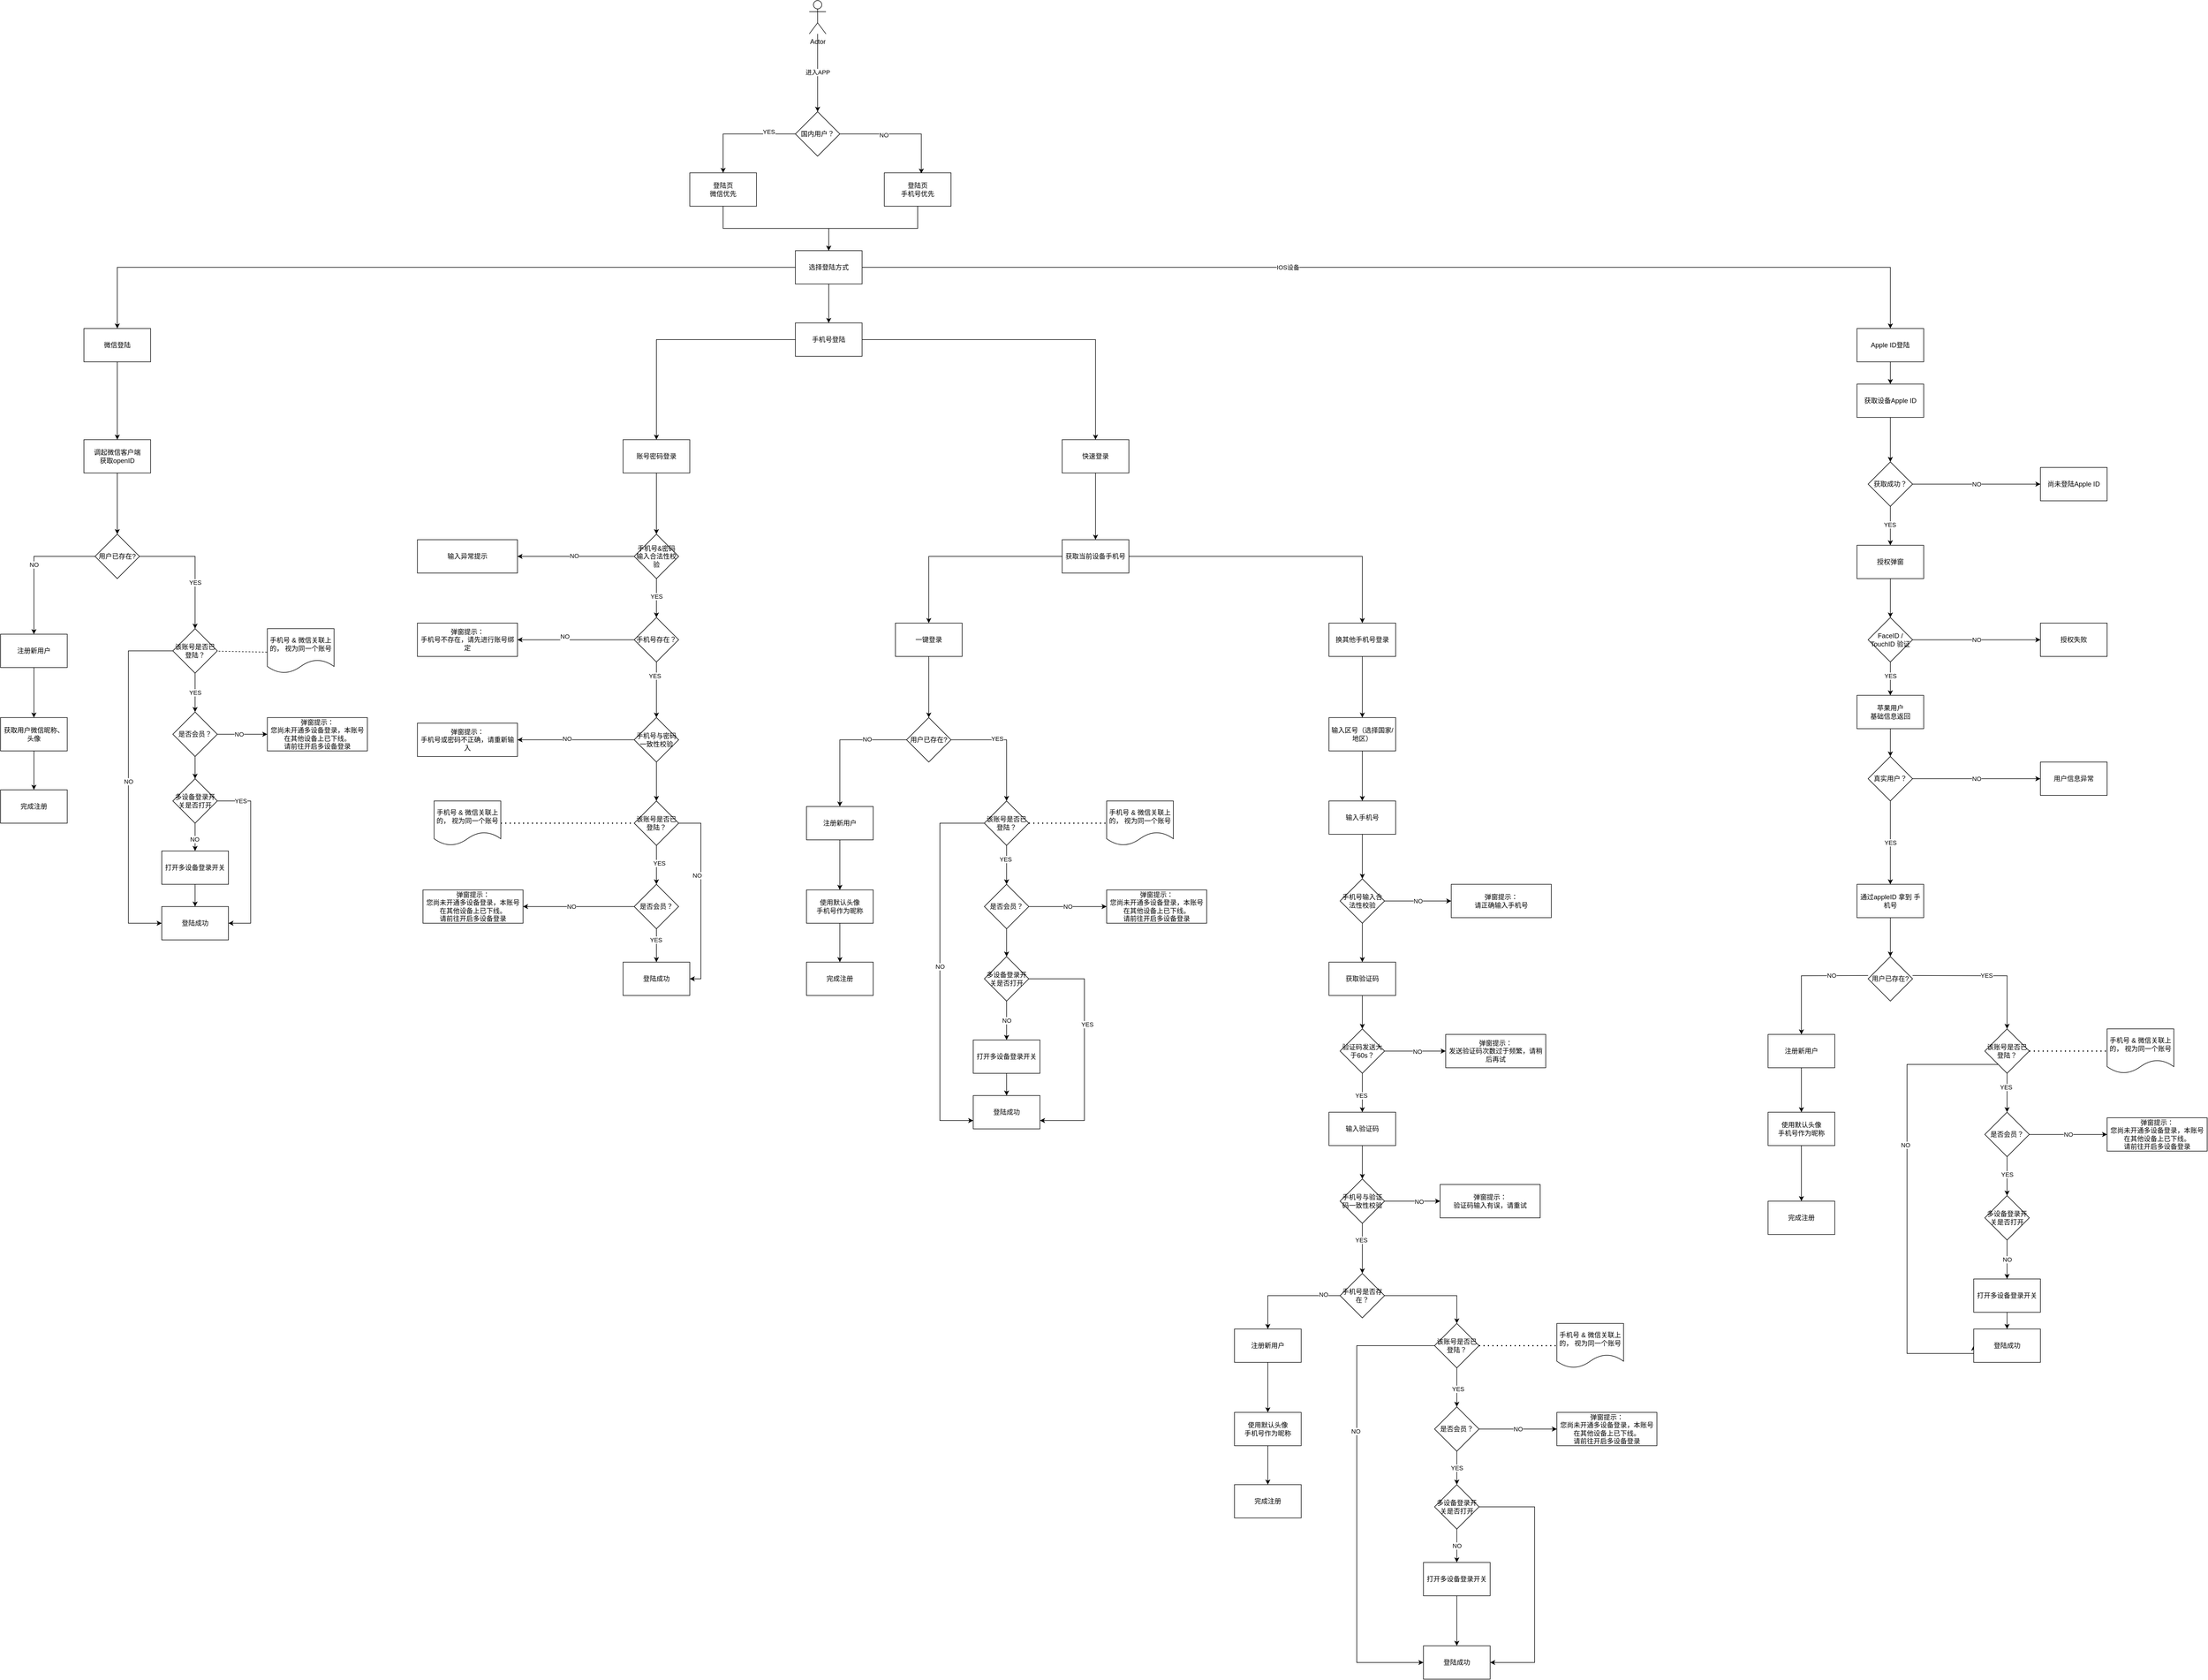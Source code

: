 <mxfile version="13.5.5" type="github" pages="2"><diagram name="Page-1" id="c7558073-3199-34d8-9f00-42111426c3f3"><mxGraphModel dx="7130" dy="4015" grid="1" gridSize="10" guides="1" tooltips="1" connect="1" arrows="1" fold="1" page="1" pageScale="1" pageWidth="1100" pageHeight="850" background="#ffffff" math="0" shadow="0"><root><mxCell id="0"/><mxCell id="1" parent="0"/><mxCell id="3zyTuwqTj3TUmkaY2351-100" value="" style="edgeStyle=orthogonalEdgeStyle;rounded=0;orthogonalLoop=1;jettySize=auto;html=1;entryX=0.5;entryY=0;entryDx=0;entryDy=0;" parent="1" source="3zyTuwqTj3TUmkaY2351-96" target="3zyTuwqTj3TUmkaY2351-99" edge="1"><mxGeometry relative="1" as="geometry"/></mxCell><mxCell id="3zyTuwqTj3TUmkaY2351-108" value="进入APP" style="edgeLabel;html=1;align=center;verticalAlign=middle;resizable=0;points=[];" parent="3zyTuwqTj3TUmkaY2351-100" vertex="1" connectable="0"><mxGeometry x="-0.015" relative="1" as="geometry"><mxPoint as="offset"/></mxGeometry></mxCell><mxCell id="3zyTuwqTj3TUmkaY2351-96" value="Actor" style="shape=umlActor;verticalLabelPosition=bottom;verticalAlign=top;html=1;outlineConnect=0;" parent="1" vertex="1"><mxGeometry x="1635" y="60" width="30" height="60" as="geometry"/></mxCell><mxCell id="3zyTuwqTj3TUmkaY2351-103" style="edgeStyle=orthogonalEdgeStyle;rounded=0;orthogonalLoop=1;jettySize=auto;html=1;entryX=0.5;entryY=0;entryDx=0;entryDy=0;" parent="1" source="3zyTuwqTj3TUmkaY2351-99" target="3zyTuwqTj3TUmkaY2351-101" edge="1"><mxGeometry relative="1" as="geometry"/></mxCell><mxCell id="3zyTuwqTj3TUmkaY2351-105" value="YES" style="edgeLabel;html=1;align=center;verticalAlign=middle;resizable=0;points=[];" parent="3zyTuwqTj3TUmkaY2351-103" vertex="1" connectable="0"><mxGeometry x="-0.516" y="-4" relative="1" as="geometry"><mxPoint as="offset"/></mxGeometry></mxCell><mxCell id="3zyTuwqTj3TUmkaY2351-104" style="edgeStyle=orthogonalEdgeStyle;rounded=0;orthogonalLoop=1;jettySize=auto;html=1;entryX=0.555;entryY=0.02;entryDx=0;entryDy=0;entryPerimeter=0;" parent="1" source="3zyTuwqTj3TUmkaY2351-99" target="3zyTuwqTj3TUmkaY2351-102" edge="1"><mxGeometry relative="1" as="geometry"/></mxCell><mxCell id="3zyTuwqTj3TUmkaY2351-106" value="NO" style="edgeLabel;html=1;align=center;verticalAlign=middle;resizable=0;points=[];" parent="3zyTuwqTj3TUmkaY2351-104" vertex="1" connectable="0"><mxGeometry x="-0.277" y="-2" relative="1" as="geometry"><mxPoint as="offset"/></mxGeometry></mxCell><mxCell id="3zyTuwqTj3TUmkaY2351-99" value="国内用户？" style="rhombus;whiteSpace=wrap;html=1;" parent="1" vertex="1"><mxGeometry x="1610" y="260" width="80" height="80" as="geometry"/></mxCell><mxCell id="aN-u_tglR7W9_Q1tRJdQ-63" style="edgeStyle=orthogonalEdgeStyle;rounded=0;orthogonalLoop=1;jettySize=auto;html=1;entryX=0.5;entryY=0;entryDx=0;entryDy=0;exitX=0.5;exitY=1;exitDx=0;exitDy=0;" edge="1" parent="1" source="3zyTuwqTj3TUmkaY2351-101" target="3zyTuwqTj3TUmkaY2351-109"><mxGeometry relative="1" as="geometry"/></mxCell><mxCell id="3zyTuwqTj3TUmkaY2351-101" value="登陆页&lt;br&gt;微信优先" style="rounded=0;whiteSpace=wrap;html=1;" parent="1" vertex="1"><mxGeometry x="1420" y="370" width="120" height="60" as="geometry"/></mxCell><mxCell id="aN-u_tglR7W9_Q1tRJdQ-64" style="edgeStyle=orthogonalEdgeStyle;rounded=0;orthogonalLoop=1;jettySize=auto;html=1;exitX=0.5;exitY=1;exitDx=0;exitDy=0;" edge="1" parent="1" source="3zyTuwqTj3TUmkaY2351-102" target="3zyTuwqTj3TUmkaY2351-109"><mxGeometry relative="1" as="geometry"/></mxCell><mxCell id="3zyTuwqTj3TUmkaY2351-102" value="登陆页&lt;br&gt;手机号优先" style="rounded=0;whiteSpace=wrap;html=1;" parent="1" vertex="1"><mxGeometry x="1770" y="370" width="120" height="60" as="geometry"/></mxCell><mxCell id="3zyTuwqTj3TUmkaY2351-114" style="edgeStyle=orthogonalEdgeStyle;rounded=0;orthogonalLoop=1;jettySize=auto;html=1;entryX=0.5;entryY=0;entryDx=0;entryDy=0;" parent="1" source="3zyTuwqTj3TUmkaY2351-109" target="3zyTuwqTj3TUmkaY2351-112" edge="1"><mxGeometry relative="1" as="geometry"/></mxCell><mxCell id="3zyTuwqTj3TUmkaY2351-115" style="edgeStyle=orthogonalEdgeStyle;rounded=0;orthogonalLoop=1;jettySize=auto;html=1;" parent="1" source="3zyTuwqTj3TUmkaY2351-109" target="3zyTuwqTj3TUmkaY2351-113" edge="1"><mxGeometry relative="1" as="geometry"/></mxCell><mxCell id="aN-u_tglR7W9_Q1tRJdQ-3" style="edgeStyle=orthogonalEdgeStyle;rounded=0;orthogonalLoop=1;jettySize=auto;html=1;entryX=0.5;entryY=0;entryDx=0;entryDy=0;" edge="1" parent="1" source="3zyTuwqTj3TUmkaY2351-109" target="aN-u_tglR7W9_Q1tRJdQ-1"><mxGeometry relative="1" as="geometry"/></mxCell><mxCell id="aN-u_tglR7W9_Q1tRJdQ-65" value="IOS设备" style="edgeLabel;html=1;align=center;verticalAlign=middle;resizable=0;points=[];" vertex="1" connectable="0" parent="aN-u_tglR7W9_Q1tRJdQ-3"><mxGeometry x="-0.219" relative="1" as="geometry"><mxPoint as="offset"/></mxGeometry></mxCell><mxCell id="3zyTuwqTj3TUmkaY2351-109" value="选择登陆方式" style="rounded=0;whiteSpace=wrap;html=1;" parent="1" vertex="1"><mxGeometry x="1610" y="510" width="120" height="60" as="geometry"/></mxCell><mxCell id="3zyTuwqTj3TUmkaY2351-124" style="edgeStyle=orthogonalEdgeStyle;rounded=0;orthogonalLoop=1;jettySize=auto;html=1;" parent="1" source="3zyTuwqTj3TUmkaY2351-112" target="3zyTuwqTj3TUmkaY2351-116" edge="1"><mxGeometry relative="1" as="geometry"/></mxCell><mxCell id="3zyTuwqTj3TUmkaY2351-112" value="微信登陆" style="rounded=0;whiteSpace=wrap;html=1;" parent="1" vertex="1"><mxGeometry x="330" y="650" width="120" height="60" as="geometry"/></mxCell><mxCell id="3zyTuwqTj3TUmkaY2351-152" style="edgeStyle=orthogonalEdgeStyle;rounded=0;orthogonalLoop=1;jettySize=auto;html=1;exitX=0;exitY=0.5;exitDx=0;exitDy=0;" parent="1" source="3zyTuwqTj3TUmkaY2351-113" target="3zyTuwqTj3TUmkaY2351-144" edge="1"><mxGeometry relative="1" as="geometry"/></mxCell><mxCell id="3zyTuwqTj3TUmkaY2351-153" style="edgeStyle=orthogonalEdgeStyle;rounded=0;orthogonalLoop=1;jettySize=auto;html=1;" parent="1" source="3zyTuwqTj3TUmkaY2351-113" target="3zyTuwqTj3TUmkaY2351-145" edge="1"><mxGeometry relative="1" as="geometry"/></mxCell><mxCell id="3zyTuwqTj3TUmkaY2351-113" value="手机号登陆" style="rounded=0;whiteSpace=wrap;html=1;" parent="1" vertex="1"><mxGeometry x="1610" y="640" width="120" height="60" as="geometry"/></mxCell><mxCell id="3zyTuwqTj3TUmkaY2351-125" style="edgeStyle=orthogonalEdgeStyle;rounded=0;orthogonalLoop=1;jettySize=auto;html=1;entryX=0.5;entryY=0;entryDx=0;entryDy=0;" parent="1" source="3zyTuwqTj3TUmkaY2351-116" target="3zyTuwqTj3TUmkaY2351-117" edge="1"><mxGeometry relative="1" as="geometry"/></mxCell><mxCell id="3zyTuwqTj3TUmkaY2351-116" value="调起微信客户端&lt;br&gt;获取openID" style="rounded=0;whiteSpace=wrap;html=1;" parent="1" vertex="1"><mxGeometry x="330" y="850" width="120" height="60" as="geometry"/></mxCell><mxCell id="3zyTuwqTj3TUmkaY2351-126" value="NO" style="edgeStyle=orthogonalEdgeStyle;rounded=0;orthogonalLoop=1;jettySize=auto;html=1;entryX=0.5;entryY=0;entryDx=0;entryDy=0;" parent="1" source="3zyTuwqTj3TUmkaY2351-117" target="3zyTuwqTj3TUmkaY2351-118" edge="1"><mxGeometry relative="1" as="geometry"/></mxCell><mxCell id="3zyTuwqTj3TUmkaY2351-127" style="edgeStyle=orthogonalEdgeStyle;rounded=0;orthogonalLoop=1;jettySize=auto;html=1;entryX=0.5;entryY=0;entryDx=0;entryDy=0;" parent="1" source="3zyTuwqTj3TUmkaY2351-117" target="3zyTuwqTj3TUmkaY2351-122" edge="1"><mxGeometry relative="1" as="geometry"/></mxCell><mxCell id="3zyTuwqTj3TUmkaY2351-128" value="YES" style="edgeLabel;html=1;align=center;verticalAlign=middle;resizable=0;points=[];" parent="3zyTuwqTj3TUmkaY2351-127" vertex="1" connectable="0"><mxGeometry x="-0.13" y="-47" relative="1" as="geometry"><mxPoint x="47" y="47" as="offset"/></mxGeometry></mxCell><mxCell id="3zyTuwqTj3TUmkaY2351-117" value="用户已存在?" style="rhombus;whiteSpace=wrap;html=1;" parent="1" vertex="1"><mxGeometry x="350" y="1020" width="80" height="80" as="geometry"/></mxCell><mxCell id="3zyTuwqTj3TUmkaY2351-129" style="edgeStyle=orthogonalEdgeStyle;rounded=0;orthogonalLoop=1;jettySize=auto;html=1;entryX=0.5;entryY=0;entryDx=0;entryDy=0;" parent="1" source="3zyTuwqTj3TUmkaY2351-118" target="3zyTuwqTj3TUmkaY2351-119" edge="1"><mxGeometry relative="1" as="geometry"/></mxCell><mxCell id="3zyTuwqTj3TUmkaY2351-118" value="注册新用户" style="rounded=0;whiteSpace=wrap;html=1;" parent="1" vertex="1"><mxGeometry x="180" y="1200" width="120" height="60" as="geometry"/></mxCell><mxCell id="3zyTuwqTj3TUmkaY2351-130" style="edgeStyle=orthogonalEdgeStyle;rounded=0;orthogonalLoop=1;jettySize=auto;html=1;entryX=0.5;entryY=0;entryDx=0;entryDy=0;" parent="1" source="3zyTuwqTj3TUmkaY2351-119" target="3zyTuwqTj3TUmkaY2351-120" edge="1"><mxGeometry relative="1" as="geometry"/></mxCell><mxCell id="3zyTuwqTj3TUmkaY2351-119" value="获取用户微信昵称、头像" style="rounded=0;whiteSpace=wrap;html=1;" parent="1" vertex="1"><mxGeometry x="180" y="1350" width="120" height="60" as="geometry"/></mxCell><mxCell id="3zyTuwqTj3TUmkaY2351-120" value="完成注册" style="rounded=0;whiteSpace=wrap;html=1;" parent="1" vertex="1"><mxGeometry x="180" y="1480" width="120" height="60" as="geometry"/></mxCell><mxCell id="3zyTuwqTj3TUmkaY2351-131" value="YES" style="edgeStyle=orthogonalEdgeStyle;rounded=0;orthogonalLoop=1;jettySize=auto;html=1;entryX=0.5;entryY=0;entryDx=0;entryDy=0;" parent="1" source="3zyTuwqTj3TUmkaY2351-122" target="3zyTuwqTj3TUmkaY2351-123" edge="1"><mxGeometry relative="1" as="geometry"/></mxCell><mxCell id="3zyTuwqTj3TUmkaY2351-139" value="NO" style="edgeStyle=orthogonalEdgeStyle;rounded=0;orthogonalLoop=1;jettySize=auto;html=1;entryX=0;entryY=0.5;entryDx=0;entryDy=0;" parent="1" source="3zyTuwqTj3TUmkaY2351-122" target="3zyTuwqTj3TUmkaY2351-136" edge="1"><mxGeometry relative="1" as="geometry"><Array as="points"><mxPoint x="410" y="1230"/><mxPoint x="410" y="1720"/></Array></mxGeometry></mxCell><mxCell id="3zyTuwqTj3TUmkaY2351-122" value="&lt;span&gt;该账号是否已登陆？&lt;/span&gt;" style="rhombus;whiteSpace=wrap;html=1;" parent="1" vertex="1"><mxGeometry x="490" y="1190" width="80" height="80" as="geometry"/></mxCell><mxCell id="3zyTuwqTj3TUmkaY2351-133" style="edgeStyle=orthogonalEdgeStyle;rounded=0;orthogonalLoop=1;jettySize=auto;html=1;entryX=0;entryY=0.5;entryDx=0;entryDy=0;" parent="1" source="3zyTuwqTj3TUmkaY2351-123" target="3zyTuwqTj3TUmkaY2351-132" edge="1"><mxGeometry relative="1" as="geometry"/></mxCell><mxCell id="3zyTuwqTj3TUmkaY2351-134" value="NO" style="edgeLabel;html=1;align=center;verticalAlign=middle;resizable=0;points=[];" parent="3zyTuwqTj3TUmkaY2351-133" vertex="1" connectable="0"><mxGeometry x="-0.14" relative="1" as="geometry"><mxPoint as="offset"/></mxGeometry></mxCell><mxCell id="3zyTuwqTj3TUmkaY2351-278" style="edgeStyle=orthogonalEdgeStyle;rounded=0;orthogonalLoop=1;jettySize=auto;html=1;" parent="1" source="3zyTuwqTj3TUmkaY2351-123" target="3zyTuwqTj3TUmkaY2351-276" edge="1"><mxGeometry relative="1" as="geometry"/></mxCell><mxCell id="3zyTuwqTj3TUmkaY2351-123" value="&lt;span&gt;是否会员？&lt;/span&gt;" style="rhombus;whiteSpace=wrap;html=1;" parent="1" vertex="1"><mxGeometry x="490" y="1340" width="80" height="80" as="geometry"/></mxCell><mxCell id="3zyTuwqTj3TUmkaY2351-132" value="弹窗&lt;span&gt;提示：&lt;/span&gt;&lt;div&gt;您尚未开通多设备登录，本账号在其他设备上已下线。&lt;/div&gt;&lt;div&gt;请前往开启多设备登录&lt;/div&gt;" style="rounded=0;whiteSpace=wrap;html=1;" parent="1" vertex="1"><mxGeometry x="660" y="1350" width="180" height="60" as="geometry"/></mxCell><mxCell id="3zyTuwqTj3TUmkaY2351-136" value="登陆成功" style="rounded=0;whiteSpace=wrap;html=1;" parent="1" vertex="1"><mxGeometry x="470" y="1690" width="120" height="60" as="geometry"/></mxCell><mxCell id="3zyTuwqTj3TUmkaY2351-142" value="手机号 &amp;amp; 微信关联上的，&amp;nbsp;视为同一个账号" style="shape=document;whiteSpace=wrap;html=1;boundedLbl=1;" parent="1" vertex="1"><mxGeometry x="660" y="1190" width="120" height="80" as="geometry"/></mxCell><mxCell id="3zyTuwqTj3TUmkaY2351-143" value="" style="endArrow=none;dashed=1;html=1;entryX=-0.006;entryY=0.529;entryDx=0;entryDy=0;entryPerimeter=0;exitX=1.029;exitY=0.508;exitDx=0;exitDy=0;exitPerimeter=0;" parent="1" source="3zyTuwqTj3TUmkaY2351-122" target="3zyTuwqTj3TUmkaY2351-142" edge="1"><mxGeometry width="50" height="50" relative="1" as="geometry"><mxPoint x="580" y="1250" as="sourcePoint"/><mxPoint x="630" y="1200" as="targetPoint"/></mxGeometry></mxCell><mxCell id="3zyTuwqTj3TUmkaY2351-158" style="edgeStyle=orthogonalEdgeStyle;rounded=0;orthogonalLoop=1;jettySize=auto;html=1;entryX=0.5;entryY=0;entryDx=0;entryDy=0;" parent="1" source="3zyTuwqTj3TUmkaY2351-144" target="3zyTuwqTj3TUmkaY2351-156" edge="1"><mxGeometry relative="1" as="geometry"/></mxCell><mxCell id="3zyTuwqTj3TUmkaY2351-144" value="账号密码登录" style="rounded=0;whiteSpace=wrap;html=1;" parent="1" vertex="1"><mxGeometry x="1300" y="850" width="120" height="60" as="geometry"/></mxCell><mxCell id="3zyTuwqTj3TUmkaY2351-147" style="edgeStyle=orthogonalEdgeStyle;rounded=0;orthogonalLoop=1;jettySize=auto;html=1;" parent="1" source="3zyTuwqTj3TUmkaY2351-145" target="3zyTuwqTj3TUmkaY2351-146" edge="1"><mxGeometry relative="1" as="geometry"/></mxCell><mxCell id="3zyTuwqTj3TUmkaY2351-145" value="快速登录" style="rounded=0;whiteSpace=wrap;html=1;" parent="1" vertex="1"><mxGeometry x="2090" y="850" width="120" height="60" as="geometry"/></mxCell><mxCell id="3zyTuwqTj3TUmkaY2351-150" style="edgeStyle=orthogonalEdgeStyle;rounded=0;orthogonalLoop=1;jettySize=auto;html=1;entryX=0.5;entryY=0;entryDx=0;entryDy=0;exitX=0;exitY=0.5;exitDx=0;exitDy=0;" parent="1" source="3zyTuwqTj3TUmkaY2351-146" target="3zyTuwqTj3TUmkaY2351-148" edge="1"><mxGeometry relative="1" as="geometry"/></mxCell><mxCell id="3zyTuwqTj3TUmkaY2351-151" style="edgeStyle=orthogonalEdgeStyle;rounded=0;orthogonalLoop=1;jettySize=auto;html=1;entryX=0.5;entryY=0;entryDx=0;entryDy=0;exitX=1;exitY=0.5;exitDx=0;exitDy=0;" parent="1" source="3zyTuwqTj3TUmkaY2351-146" target="3zyTuwqTj3TUmkaY2351-149" edge="1"><mxGeometry relative="1" as="geometry"/></mxCell><mxCell id="3zyTuwqTj3TUmkaY2351-146" value="获取当前设备手机号" style="rounded=0;whiteSpace=wrap;html=1;" parent="1" vertex="1"><mxGeometry x="2090" y="1030" width="120" height="60" as="geometry"/></mxCell><mxCell id="3zyTuwqTj3TUmkaY2351-189" style="edgeStyle=orthogonalEdgeStyle;rounded=0;orthogonalLoop=1;jettySize=auto;html=1;entryX=0.5;entryY=0;entryDx=0;entryDy=0;" parent="1" source="3zyTuwqTj3TUmkaY2351-148" target="3zyTuwqTj3TUmkaY2351-188" edge="1"><mxGeometry relative="1" as="geometry"/></mxCell><mxCell id="3zyTuwqTj3TUmkaY2351-148" value="一键登录" style="rounded=0;whiteSpace=wrap;html=1;" parent="1" vertex="1"><mxGeometry x="1790" y="1180" width="120" height="60" as="geometry"/></mxCell><mxCell id="3zyTuwqTj3TUmkaY2351-212" style="edgeStyle=orthogonalEdgeStyle;rounded=0;orthogonalLoop=1;jettySize=auto;html=1;entryX=0.5;entryY=0;entryDx=0;entryDy=0;" parent="1" source="3zyTuwqTj3TUmkaY2351-149" target="3zyTuwqTj3TUmkaY2351-211" edge="1"><mxGeometry relative="1" as="geometry"/></mxCell><mxCell id="3zyTuwqTj3TUmkaY2351-149" value="换其他手机号登录" style="rounded=0;whiteSpace=wrap;html=1;" parent="1" vertex="1"><mxGeometry x="2570" y="1180" width="120" height="60" as="geometry"/></mxCell><mxCell id="3zyTuwqTj3TUmkaY2351-164" style="edgeStyle=orthogonalEdgeStyle;rounded=0;orthogonalLoop=1;jettySize=auto;html=1;entryX=1;entryY=0.5;entryDx=0;entryDy=0;" parent="1" source="3zyTuwqTj3TUmkaY2351-155" target="3zyTuwqTj3TUmkaY2351-163" edge="1"><mxGeometry relative="1" as="geometry"/></mxCell><mxCell id="3zyTuwqTj3TUmkaY2351-165" value="NO" style="edgeLabel;html=1;align=center;verticalAlign=middle;resizable=0;points=[];" parent="3zyTuwqTj3TUmkaY2351-164" vertex="1" connectable="0"><mxGeometry x="0.194" y="-6" relative="1" as="geometry"><mxPoint as="offset"/></mxGeometry></mxCell><mxCell id="3zyTuwqTj3TUmkaY2351-166" style="edgeStyle=orthogonalEdgeStyle;rounded=0;orthogonalLoop=1;jettySize=auto;html=1;entryX=0.5;entryY=0;entryDx=0;entryDy=0;" parent="1" source="3zyTuwqTj3TUmkaY2351-155" edge="1"><mxGeometry relative="1" as="geometry"><mxPoint x="1360" y="1350.0" as="targetPoint"/><Array as="points"><mxPoint x="1360" y="1350"/><mxPoint x="1360" y="1350"/></Array></mxGeometry></mxCell><mxCell id="3zyTuwqTj3TUmkaY2351-167" value="YES" style="edgeLabel;html=1;align=center;verticalAlign=middle;resizable=0;points=[];" parent="3zyTuwqTj3TUmkaY2351-166" vertex="1" connectable="0"><mxGeometry x="-0.508" y="-3" relative="1" as="geometry"><mxPoint as="offset"/></mxGeometry></mxCell><mxCell id="3zyTuwqTj3TUmkaY2351-155" value="手机号存在？" style="rhombus;whiteSpace=wrap;html=1;" parent="1" vertex="1"><mxGeometry x="1320" y="1170" width="80" height="80" as="geometry"/></mxCell><mxCell id="3zyTuwqTj3TUmkaY2351-159" style="edgeStyle=orthogonalEdgeStyle;rounded=0;orthogonalLoop=1;jettySize=auto;html=1;entryX=1;entryY=0.5;entryDx=0;entryDy=0;" parent="1" source="3zyTuwqTj3TUmkaY2351-156" target="3zyTuwqTj3TUmkaY2351-157" edge="1"><mxGeometry relative="1" as="geometry"/></mxCell><mxCell id="3zyTuwqTj3TUmkaY2351-160" value="NO" style="edgeLabel;html=1;align=center;verticalAlign=middle;resizable=0;points=[];" parent="3zyTuwqTj3TUmkaY2351-159" vertex="1" connectable="0"><mxGeometry x="0.035" y="-1" relative="1" as="geometry"><mxPoint as="offset"/></mxGeometry></mxCell><mxCell id="3zyTuwqTj3TUmkaY2351-161" style="edgeStyle=orthogonalEdgeStyle;rounded=0;orthogonalLoop=1;jettySize=auto;html=1;entryX=0.5;entryY=0;entryDx=0;entryDy=0;" parent="1" source="3zyTuwqTj3TUmkaY2351-156" target="3zyTuwqTj3TUmkaY2351-155" edge="1"><mxGeometry relative="1" as="geometry"/></mxCell><mxCell id="3zyTuwqTj3TUmkaY2351-162" value="YES" style="edgeLabel;html=1;align=center;verticalAlign=middle;resizable=0;points=[];" parent="3zyTuwqTj3TUmkaY2351-161" vertex="1" connectable="0"><mxGeometry x="-0.086" relative="1" as="geometry"><mxPoint as="offset"/></mxGeometry></mxCell><mxCell id="3zyTuwqTj3TUmkaY2351-156" value="手机号&amp;amp;密码输入合法性校验" style="rhombus;whiteSpace=wrap;html=1;" parent="1" vertex="1"><mxGeometry x="1320" y="1020" width="80" height="80" as="geometry"/></mxCell><mxCell id="3zyTuwqTj3TUmkaY2351-157" value="输入异常提示" style="rounded=0;whiteSpace=wrap;html=1;" parent="1" vertex="1"><mxGeometry x="930" y="1030" width="180" height="60" as="geometry"/></mxCell><mxCell id="3zyTuwqTj3TUmkaY2351-163" value="弹窗&lt;span&gt;提示：&lt;/span&gt;&lt;div&gt;手机号不存在，请先进行账号绑定&lt;/div&gt;" style="rounded=0;whiteSpace=wrap;html=1;" parent="1" vertex="1"><mxGeometry x="930" y="1180" width="180" height="60" as="geometry"/></mxCell><mxCell id="3zyTuwqTj3TUmkaY2351-170" style="edgeStyle=orthogonalEdgeStyle;rounded=0;orthogonalLoop=1;jettySize=auto;html=1;entryX=1;entryY=0.5;entryDx=0;entryDy=0;" parent="1" source="3zyTuwqTj3TUmkaY2351-168" target="3zyTuwqTj3TUmkaY2351-169" edge="1"><mxGeometry relative="1" as="geometry"/></mxCell><mxCell id="3zyTuwqTj3TUmkaY2351-171" value="NO" style="edgeLabel;html=1;align=center;verticalAlign=middle;resizable=0;points=[];" parent="3zyTuwqTj3TUmkaY2351-170" vertex="1" connectable="0"><mxGeometry x="0.158" y="-2" relative="1" as="geometry"><mxPoint as="offset"/></mxGeometry></mxCell><mxCell id="3zyTuwqTj3TUmkaY2351-177" style="edgeStyle=orthogonalEdgeStyle;rounded=0;orthogonalLoop=1;jettySize=auto;html=1;entryX=0.5;entryY=0;entryDx=0;entryDy=0;" parent="1" source="3zyTuwqTj3TUmkaY2351-168" target="3zyTuwqTj3TUmkaY2351-172" edge="1"><mxGeometry relative="1" as="geometry"/></mxCell><mxCell id="3zyTuwqTj3TUmkaY2351-168" value="手机号与密码一致性校验" style="rhombus;whiteSpace=wrap;html=1;" parent="1" vertex="1"><mxGeometry x="1320" y="1350" width="80" height="80" as="geometry"/></mxCell><mxCell id="3zyTuwqTj3TUmkaY2351-169" value="弹窗&lt;span&gt;提示：&lt;/span&gt;&lt;div&gt;手机号或密码不正确，请重新输入&lt;/div&gt;" style="rounded=0;whiteSpace=wrap;html=1;" parent="1" vertex="1"><mxGeometry x="930" y="1360" width="180" height="60" as="geometry"/></mxCell><mxCell id="3zyTuwqTj3TUmkaY2351-179" style="edgeStyle=orthogonalEdgeStyle;rounded=0;orthogonalLoop=1;jettySize=auto;html=1;entryX=1;entryY=0.5;entryDx=0;entryDy=0;" parent="1" source="3zyTuwqTj3TUmkaY2351-172" target="3zyTuwqTj3TUmkaY2351-175" edge="1"><mxGeometry relative="1" as="geometry"><Array as="points"><mxPoint x="1440" y="1540"/><mxPoint x="1440" y="1820"/></Array></mxGeometry></mxCell><mxCell id="3zyTuwqTj3TUmkaY2351-181" value="NO" style="edgeLabel;html=1;align=center;verticalAlign=middle;resizable=0;points=[];" parent="3zyTuwqTj3TUmkaY2351-179" vertex="1" connectable="0"><mxGeometry x="-0.211" y="-7" relative="1" as="geometry"><mxPoint as="offset"/></mxGeometry></mxCell><mxCell id="3zyTuwqTj3TUmkaY2351-180" style="edgeStyle=orthogonalEdgeStyle;rounded=0;orthogonalLoop=1;jettySize=auto;html=1;entryX=0.5;entryY=0;entryDx=0;entryDy=0;" parent="1" source="3zyTuwqTj3TUmkaY2351-172" target="3zyTuwqTj3TUmkaY2351-173" edge="1"><mxGeometry relative="1" as="geometry"/></mxCell><mxCell id="3zyTuwqTj3TUmkaY2351-182" value="YES" style="edgeLabel;html=1;align=center;verticalAlign=middle;resizable=0;points=[];" parent="3zyTuwqTj3TUmkaY2351-180" vertex="1" connectable="0"><mxGeometry x="-0.086" y="5" relative="1" as="geometry"><mxPoint as="offset"/></mxGeometry></mxCell><mxCell id="3zyTuwqTj3TUmkaY2351-172" value="&lt;span&gt;该账号是否已登陆？&lt;/span&gt;" style="rhombus;whiteSpace=wrap;html=1;" parent="1" vertex="1"><mxGeometry x="1320" y="1500" width="80" height="80" as="geometry"/></mxCell><mxCell id="3zyTuwqTj3TUmkaY2351-183" style="edgeStyle=orthogonalEdgeStyle;rounded=0;orthogonalLoop=1;jettySize=auto;html=1;entryX=0.5;entryY=0;entryDx=0;entryDy=0;" parent="1" source="3zyTuwqTj3TUmkaY2351-173" target="3zyTuwqTj3TUmkaY2351-175" edge="1"><mxGeometry relative="1" as="geometry"/></mxCell><mxCell id="3zyTuwqTj3TUmkaY2351-184" value="YES" style="edgeLabel;html=1;align=center;verticalAlign=middle;resizable=0;points=[];" parent="3zyTuwqTj3TUmkaY2351-183" vertex="1" connectable="0"><mxGeometry x="-0.34" y="-1" relative="1" as="geometry"><mxPoint as="offset"/></mxGeometry></mxCell><mxCell id="3zyTuwqTj3TUmkaY2351-185" style="edgeStyle=orthogonalEdgeStyle;rounded=0;orthogonalLoop=1;jettySize=auto;html=1;" parent="1" source="3zyTuwqTj3TUmkaY2351-173" target="3zyTuwqTj3TUmkaY2351-174" edge="1"><mxGeometry relative="1" as="geometry"/></mxCell><mxCell id="3zyTuwqTj3TUmkaY2351-186" value="NO" style="edgeLabel;html=1;align=center;verticalAlign=middle;resizable=0;points=[];" parent="3zyTuwqTj3TUmkaY2351-185" vertex="1" connectable="0"><mxGeometry x="0.129" relative="1" as="geometry"><mxPoint as="offset"/></mxGeometry></mxCell><mxCell id="3zyTuwqTj3TUmkaY2351-173" value="&lt;span&gt;是否会员？&lt;/span&gt;" style="rhombus;whiteSpace=wrap;html=1;" parent="1" vertex="1"><mxGeometry x="1320" y="1650" width="80" height="80" as="geometry"/></mxCell><mxCell id="3zyTuwqTj3TUmkaY2351-174" value="弹窗&lt;span&gt;提示：&lt;/span&gt;&lt;div&gt;您尚未开通多设备登录，本账号在其他设备上已下线。&lt;/div&gt;&lt;div&gt;请前往开启多设备登录&lt;/div&gt;" style="rounded=0;whiteSpace=wrap;html=1;" parent="1" vertex="1"><mxGeometry x="940" y="1660" width="180" height="60" as="geometry"/></mxCell><mxCell id="3zyTuwqTj3TUmkaY2351-175" value="登陆成功" style="rounded=0;whiteSpace=wrap;html=1;" parent="1" vertex="1"><mxGeometry x="1300" y="1790" width="120" height="60" as="geometry"/></mxCell><mxCell id="3zyTuwqTj3TUmkaY2351-176" value="手机号 &amp;amp; 微信关联上的，&amp;nbsp;视为同一个账号" style="shape=document;whiteSpace=wrap;html=1;boundedLbl=1;" parent="1" vertex="1"><mxGeometry x="960" y="1500" width="120" height="80" as="geometry"/></mxCell><mxCell id="3zyTuwqTj3TUmkaY2351-187" value="" style="endArrow=none;dashed=1;html=1;dashPattern=1 3;strokeWidth=2;entryX=0;entryY=0.5;entryDx=0;entryDy=0;exitX=1;exitY=0.5;exitDx=0;exitDy=0;" parent="1" source="3zyTuwqTj3TUmkaY2351-176" target="3zyTuwqTj3TUmkaY2351-172" edge="1"><mxGeometry width="50" height="50" relative="1" as="geometry"><mxPoint x="1220" y="1570" as="sourcePoint"/><mxPoint x="1270" y="1520" as="targetPoint"/></mxGeometry></mxCell><mxCell id="3zyTuwqTj3TUmkaY2351-193" style="edgeStyle=orthogonalEdgeStyle;rounded=0;orthogonalLoop=1;jettySize=auto;html=1;entryX=0.5;entryY=0;entryDx=0;entryDy=0;" parent="1" source="3zyTuwqTj3TUmkaY2351-188" target="3zyTuwqTj3TUmkaY2351-190" edge="1"><mxGeometry relative="1" as="geometry"/></mxCell><mxCell id="3zyTuwqTj3TUmkaY2351-194" value="NO" style="edgeLabel;html=1;align=center;verticalAlign=middle;resizable=0;points=[];" parent="3zyTuwqTj3TUmkaY2351-193" vertex="1" connectable="0"><mxGeometry x="-0.406" y="-1" relative="1" as="geometry"><mxPoint as="offset"/></mxGeometry></mxCell><mxCell id="3zyTuwqTj3TUmkaY2351-202" style="edgeStyle=orthogonalEdgeStyle;rounded=0;orthogonalLoop=1;jettySize=auto;html=1;" parent="1" source="3zyTuwqTj3TUmkaY2351-188" target="3zyTuwqTj3TUmkaY2351-197" edge="1"><mxGeometry relative="1" as="geometry"/></mxCell><mxCell id="3zyTuwqTj3TUmkaY2351-203" value="YES" style="edgeLabel;html=1;align=center;verticalAlign=middle;resizable=0;points=[];" parent="3zyTuwqTj3TUmkaY2351-202" vertex="1" connectable="0"><mxGeometry x="-0.213" y="2" relative="1" as="geometry"><mxPoint as="offset"/></mxGeometry></mxCell><mxCell id="3zyTuwqTj3TUmkaY2351-188" value="用户已存在?" style="rhombus;whiteSpace=wrap;html=1;" parent="1" vertex="1"><mxGeometry x="1810" y="1350" width="80" height="80" as="geometry"/></mxCell><mxCell id="3zyTuwqTj3TUmkaY2351-195" style="edgeStyle=orthogonalEdgeStyle;rounded=0;orthogonalLoop=1;jettySize=auto;html=1;entryX=0.5;entryY=0;entryDx=0;entryDy=0;" parent="1" source="3zyTuwqTj3TUmkaY2351-190" target="3zyTuwqTj3TUmkaY2351-191" edge="1"><mxGeometry relative="1" as="geometry"/></mxCell><mxCell id="3zyTuwqTj3TUmkaY2351-190" value="注册新用户" style="rounded=0;whiteSpace=wrap;html=1;" parent="1" vertex="1"><mxGeometry x="1630" y="1510" width="120" height="60" as="geometry"/></mxCell><mxCell id="3zyTuwqTj3TUmkaY2351-196" style="edgeStyle=orthogonalEdgeStyle;rounded=0;orthogonalLoop=1;jettySize=auto;html=1;entryX=0.5;entryY=0;entryDx=0;entryDy=0;" parent="1" source="3zyTuwqTj3TUmkaY2351-191" target="3zyTuwqTj3TUmkaY2351-192" edge="1"><mxGeometry relative="1" as="geometry"/></mxCell><mxCell id="3zyTuwqTj3TUmkaY2351-191" value="使用默认头像&lt;br&gt;手机号作为昵称" style="rounded=0;whiteSpace=wrap;html=1;" parent="1" vertex="1"><mxGeometry x="1630" y="1660" width="120" height="60" as="geometry"/></mxCell><mxCell id="3zyTuwqTj3TUmkaY2351-192" value="完成注册" style="rounded=0;whiteSpace=wrap;html=1;" parent="1" vertex="1"><mxGeometry x="1630" y="1790" width="120" height="60" as="geometry"/></mxCell><mxCell id="3zyTuwqTj3TUmkaY2351-204" style="edgeStyle=orthogonalEdgeStyle;rounded=0;orthogonalLoop=1;jettySize=auto;html=1;" parent="1" source="3zyTuwqTj3TUmkaY2351-197" target="3zyTuwqTj3TUmkaY2351-198" edge="1"><mxGeometry relative="1" as="geometry"/></mxCell><mxCell id="3zyTuwqTj3TUmkaY2351-205" value="YES" style="edgeLabel;html=1;align=center;verticalAlign=middle;resizable=0;points=[];" parent="3zyTuwqTj3TUmkaY2351-204" vertex="1" connectable="0"><mxGeometry x="-0.286" y="-2" relative="1" as="geometry"><mxPoint as="offset"/></mxGeometry></mxCell><mxCell id="3zyTuwqTj3TUmkaY2351-207" value="NO" style="edgeStyle=orthogonalEdgeStyle;rounded=0;orthogonalLoop=1;jettySize=auto;html=1;entryX=0;entryY=0.75;entryDx=0;entryDy=0;" parent="1" source="3zyTuwqTj3TUmkaY2351-197" target="3zyTuwqTj3TUmkaY2351-200" edge="1"><mxGeometry relative="1" as="geometry"><Array as="points"><mxPoint x="1870" y="1540"/><mxPoint x="1870" y="2075"/></Array></mxGeometry></mxCell><mxCell id="3zyTuwqTj3TUmkaY2351-197" value="&lt;span&gt;该账号是否已登陆？&lt;/span&gt;" style="rhombus;whiteSpace=wrap;html=1;" parent="1" vertex="1"><mxGeometry x="1950" y="1500" width="80" height="80" as="geometry"/></mxCell><mxCell id="3zyTuwqTj3TUmkaY2351-209" value="NO" style="edgeStyle=orthogonalEdgeStyle;rounded=0;orthogonalLoop=1;jettySize=auto;html=1;entryX=0;entryY=0.5;entryDx=0;entryDy=0;" parent="1" source="3zyTuwqTj3TUmkaY2351-198" target="3zyTuwqTj3TUmkaY2351-199" edge="1"><mxGeometry relative="1" as="geometry"/></mxCell><mxCell id="3zyTuwqTj3TUmkaY2351-271" style="edgeStyle=orthogonalEdgeStyle;rounded=0;orthogonalLoop=1;jettySize=auto;html=1;entryX=0.5;entryY=0;entryDx=0;entryDy=0;" parent="1" source="3zyTuwqTj3TUmkaY2351-198" target="3zyTuwqTj3TUmkaY2351-269" edge="1"><mxGeometry relative="1" as="geometry"/></mxCell><mxCell id="3zyTuwqTj3TUmkaY2351-198" value="&lt;span&gt;是否会员？&lt;/span&gt;" style="rhombus;whiteSpace=wrap;html=1;" parent="1" vertex="1"><mxGeometry x="1950" y="1650" width="80" height="80" as="geometry"/></mxCell><mxCell id="3zyTuwqTj3TUmkaY2351-199" value="弹窗&lt;span&gt;提示：&lt;/span&gt;&lt;div&gt;您尚未开通多设备登录，本账号在其他设备上已下线。&lt;/div&gt;&lt;div&gt;请前往开启多设备登录&lt;/div&gt;" style="rounded=0;whiteSpace=wrap;html=1;" parent="1" vertex="1"><mxGeometry x="2170" y="1660" width="180" height="60" as="geometry"/></mxCell><mxCell id="3zyTuwqTj3TUmkaY2351-200" value="登陆成功" style="rounded=0;whiteSpace=wrap;html=1;" parent="1" vertex="1"><mxGeometry x="1930" y="2030" width="120" height="60" as="geometry"/></mxCell><mxCell id="3zyTuwqTj3TUmkaY2351-201" value="手机号 &amp;amp; 微信关联上的，&amp;nbsp;视为同一个账号" style="shape=document;whiteSpace=wrap;html=1;boundedLbl=1;" parent="1" vertex="1"><mxGeometry x="2170" y="1500" width="120" height="80" as="geometry"/></mxCell><mxCell id="3zyTuwqTj3TUmkaY2351-210" value="" style="endArrow=none;dashed=1;html=1;dashPattern=1 3;strokeWidth=2;exitX=1;exitY=0.5;exitDx=0;exitDy=0;entryX=0;entryY=0.5;entryDx=0;entryDy=0;" parent="1" source="3zyTuwqTj3TUmkaY2351-197" target="3zyTuwqTj3TUmkaY2351-201" edge="1"><mxGeometry width="50" height="50" relative="1" as="geometry"><mxPoint x="2090" y="1560" as="sourcePoint"/><mxPoint x="2140" y="1510" as="targetPoint"/></mxGeometry></mxCell><mxCell id="3zyTuwqTj3TUmkaY2351-214" style="edgeStyle=orthogonalEdgeStyle;rounded=0;orthogonalLoop=1;jettySize=auto;html=1;" parent="1" source="3zyTuwqTj3TUmkaY2351-211" target="3zyTuwqTj3TUmkaY2351-213" edge="1"><mxGeometry relative="1" as="geometry"/></mxCell><mxCell id="3zyTuwqTj3TUmkaY2351-211" value="输入区号（选择国家/地区）" style="rounded=0;whiteSpace=wrap;html=1;" parent="1" vertex="1"><mxGeometry x="2570" y="1350" width="120" height="60" as="geometry"/></mxCell><mxCell id="3zyTuwqTj3TUmkaY2351-233" style="edgeStyle=orthogonalEdgeStyle;rounded=0;orthogonalLoop=1;jettySize=auto;html=1;entryX=0.5;entryY=0;entryDx=0;entryDy=0;" parent="1" source="3zyTuwqTj3TUmkaY2351-213" target="3zyTuwqTj3TUmkaY2351-215" edge="1"><mxGeometry relative="1" as="geometry"/></mxCell><mxCell id="3zyTuwqTj3TUmkaY2351-213" value="输入手机号" style="rounded=0;whiteSpace=wrap;html=1;" parent="1" vertex="1"><mxGeometry x="2570" y="1500" width="120" height="60" as="geometry"/></mxCell><mxCell id="3zyTuwqTj3TUmkaY2351-217" value="NO" style="edgeStyle=orthogonalEdgeStyle;rounded=0;orthogonalLoop=1;jettySize=auto;html=1;entryX=0;entryY=0.5;entryDx=0;entryDy=0;" parent="1" source="3zyTuwqTj3TUmkaY2351-215" target="3zyTuwqTj3TUmkaY2351-216" edge="1"><mxGeometry relative="1" as="geometry"/></mxCell><mxCell id="3zyTuwqTj3TUmkaY2351-219" style="edgeStyle=orthogonalEdgeStyle;rounded=0;orthogonalLoop=1;jettySize=auto;html=1;" parent="1" source="3zyTuwqTj3TUmkaY2351-215" target="3zyTuwqTj3TUmkaY2351-218" edge="1"><mxGeometry relative="1" as="geometry"/></mxCell><mxCell id="3zyTuwqTj3TUmkaY2351-215" value="&lt;span&gt;手机号输入合法性校验&lt;/span&gt;" style="rhombus;whiteSpace=wrap;html=1;" parent="1" vertex="1"><mxGeometry x="2590" y="1640" width="80" height="80" as="geometry"/></mxCell><mxCell id="3zyTuwqTj3TUmkaY2351-216" value="弹窗&lt;span&gt;提示：&lt;/span&gt;&lt;div&gt;请正确输入手机号&lt;/div&gt;" style="rounded=0;whiteSpace=wrap;html=1;" parent="1" vertex="1"><mxGeometry x="2790" y="1650" width="180" height="60" as="geometry"/></mxCell><mxCell id="3zyTuwqTj3TUmkaY2351-221" style="edgeStyle=orthogonalEdgeStyle;rounded=0;orthogonalLoop=1;jettySize=auto;html=1;entryX=0.5;entryY=0;entryDx=0;entryDy=0;" parent="1" source="3zyTuwqTj3TUmkaY2351-218" target="3zyTuwqTj3TUmkaY2351-220" edge="1"><mxGeometry relative="1" as="geometry"/></mxCell><mxCell id="3zyTuwqTj3TUmkaY2351-218" value="获取验证码" style="rounded=0;whiteSpace=wrap;html=1;" parent="1" vertex="1"><mxGeometry x="2570" y="1790" width="120" height="60" as="geometry"/></mxCell><mxCell id="3zyTuwqTj3TUmkaY2351-223" style="edgeStyle=orthogonalEdgeStyle;rounded=0;orthogonalLoop=1;jettySize=auto;html=1;entryX=0;entryY=0.5;entryDx=0;entryDy=0;" parent="1" source="3zyTuwqTj3TUmkaY2351-220" target="3zyTuwqTj3TUmkaY2351-222" edge="1"><mxGeometry relative="1" as="geometry"/></mxCell><mxCell id="3zyTuwqTj3TUmkaY2351-231" value="NO" style="edgeLabel;html=1;align=center;verticalAlign=middle;resizable=0;points=[];" parent="3zyTuwqTj3TUmkaY2351-223" vertex="1" connectable="0"><mxGeometry x="0.074" y="-1" relative="1" as="geometry"><mxPoint as="offset"/></mxGeometry></mxCell><mxCell id="3zyTuwqTj3TUmkaY2351-229" style="edgeStyle=orthogonalEdgeStyle;rounded=0;orthogonalLoop=1;jettySize=auto;html=1;" parent="1" source="3zyTuwqTj3TUmkaY2351-220" target="3zyTuwqTj3TUmkaY2351-224" edge="1"><mxGeometry relative="1" as="geometry"/></mxCell><mxCell id="3zyTuwqTj3TUmkaY2351-230" value="YES" style="edgeLabel;html=1;align=center;verticalAlign=middle;resizable=0;points=[];" parent="3zyTuwqTj3TUmkaY2351-229" vertex="1" connectable="0"><mxGeometry x="0.135" y="-2" relative="1" as="geometry"><mxPoint as="offset"/></mxGeometry></mxCell><mxCell id="3zyTuwqTj3TUmkaY2351-220" value="验证码发送大于60s？" style="rhombus;whiteSpace=wrap;html=1;" parent="1" vertex="1"><mxGeometry x="2590" y="1910" width="80" height="80" as="geometry"/></mxCell><mxCell id="3zyTuwqTj3TUmkaY2351-222" value="弹窗&lt;span&gt;提示：&lt;/span&gt;&lt;div&gt;发送验证码次数过于频繁，请稍后再试&lt;/div&gt;" style="rounded=0;whiteSpace=wrap;html=1;" parent="1" vertex="1"><mxGeometry x="2780" y="1920" width="180" height="60" as="geometry"/></mxCell><mxCell id="3zyTuwqTj3TUmkaY2351-232" style="edgeStyle=orthogonalEdgeStyle;rounded=0;orthogonalLoop=1;jettySize=auto;html=1;entryX=0.5;entryY=0;entryDx=0;entryDy=0;" parent="1" source="3zyTuwqTj3TUmkaY2351-224" target="3zyTuwqTj3TUmkaY2351-225" edge="1"><mxGeometry relative="1" as="geometry"/></mxCell><mxCell id="3zyTuwqTj3TUmkaY2351-224" value="输入验证码" style="rounded=0;whiteSpace=wrap;html=1;" parent="1" vertex="1"><mxGeometry x="2570" y="2060" width="120" height="60" as="geometry"/></mxCell><mxCell id="3zyTuwqTj3TUmkaY2351-227" style="edgeStyle=orthogonalEdgeStyle;rounded=0;orthogonalLoop=1;jettySize=auto;html=1;entryX=0;entryY=0.5;entryDx=0;entryDy=0;" parent="1" source="3zyTuwqTj3TUmkaY2351-225" target="3zyTuwqTj3TUmkaY2351-226" edge="1"><mxGeometry relative="1" as="geometry"/></mxCell><mxCell id="3zyTuwqTj3TUmkaY2351-228" value="NO" style="edgeLabel;html=1;align=center;verticalAlign=middle;resizable=0;points=[];" parent="3zyTuwqTj3TUmkaY2351-227" vertex="1" connectable="0"><mxGeometry x="0.228" y="-1" relative="1" as="geometry"><mxPoint as="offset"/></mxGeometry></mxCell><mxCell id="3zyTuwqTj3TUmkaY2351-235" style="edgeStyle=orthogonalEdgeStyle;rounded=0;orthogonalLoop=1;jettySize=auto;html=1;" parent="1" source="3zyTuwqTj3TUmkaY2351-225" target="3zyTuwqTj3TUmkaY2351-234" edge="1"><mxGeometry relative="1" as="geometry"/></mxCell><mxCell id="3zyTuwqTj3TUmkaY2351-236" value="YES" style="edgeLabel;html=1;align=center;verticalAlign=middle;resizable=0;points=[];" parent="3zyTuwqTj3TUmkaY2351-235" vertex="1" connectable="0"><mxGeometry x="-0.34" y="-2" relative="1" as="geometry"><mxPoint as="offset"/></mxGeometry></mxCell><mxCell id="3zyTuwqTj3TUmkaY2351-225" value="手机号与验证码一致性校验" style="rhombus;whiteSpace=wrap;html=1;" parent="1" vertex="1"><mxGeometry x="2590" y="2180" width="80" height="80" as="geometry"/></mxCell><mxCell id="3zyTuwqTj3TUmkaY2351-226" value="弹窗&lt;span&gt;提示：&lt;/span&gt;&lt;div&gt;验证码输入有误，请重试&lt;/div&gt;" style="rounded=0;whiteSpace=wrap;html=1;" parent="1" vertex="1"><mxGeometry x="2770" y="2190" width="180" height="60" as="geometry"/></mxCell><mxCell id="3zyTuwqTj3TUmkaY2351-240" style="edgeStyle=orthogonalEdgeStyle;rounded=0;orthogonalLoop=1;jettySize=auto;html=1;entryX=0.5;entryY=0;entryDx=0;entryDy=0;" parent="1" source="3zyTuwqTj3TUmkaY2351-234" target="3zyTuwqTj3TUmkaY2351-237" edge="1"><mxGeometry relative="1" as="geometry"/></mxCell><mxCell id="3zyTuwqTj3TUmkaY2351-241" value="NO" style="edgeLabel;html=1;align=center;verticalAlign=middle;resizable=0;points=[];" parent="3zyTuwqTj3TUmkaY2351-240" vertex="1" connectable="0"><mxGeometry x="-0.68" y="-2" relative="1" as="geometry"><mxPoint as="offset"/></mxGeometry></mxCell><mxCell id="3zyTuwqTj3TUmkaY2351-250" style="edgeStyle=orthogonalEdgeStyle;rounded=0;orthogonalLoop=1;jettySize=auto;html=1;entryX=0.5;entryY=0;entryDx=0;entryDy=0;" parent="1" source="3zyTuwqTj3TUmkaY2351-234" target="3zyTuwqTj3TUmkaY2351-244" edge="1"><mxGeometry relative="1" as="geometry"/></mxCell><mxCell id="3zyTuwqTj3TUmkaY2351-234" value="&lt;span&gt;手机号是否存在？&lt;/span&gt;" style="rhombus;whiteSpace=wrap;html=1;" parent="1" vertex="1"><mxGeometry x="2590" y="2350" width="80" height="80" as="geometry"/></mxCell><mxCell id="3zyTuwqTj3TUmkaY2351-242" style="edgeStyle=orthogonalEdgeStyle;rounded=0;orthogonalLoop=1;jettySize=auto;html=1;" parent="1" source="3zyTuwqTj3TUmkaY2351-237" target="3zyTuwqTj3TUmkaY2351-238" edge="1"><mxGeometry relative="1" as="geometry"/></mxCell><mxCell id="3zyTuwqTj3TUmkaY2351-237" value="注册新用户" style="rounded=0;whiteSpace=wrap;html=1;" parent="1" vertex="1"><mxGeometry x="2400" y="2450" width="120" height="60" as="geometry"/></mxCell><mxCell id="3zyTuwqTj3TUmkaY2351-243" style="edgeStyle=orthogonalEdgeStyle;rounded=0;orthogonalLoop=1;jettySize=auto;html=1;" parent="1" source="3zyTuwqTj3TUmkaY2351-238" target="3zyTuwqTj3TUmkaY2351-239" edge="1"><mxGeometry relative="1" as="geometry"/></mxCell><mxCell id="3zyTuwqTj3TUmkaY2351-238" value="使用默认头像&lt;br&gt;手机号作为昵称" style="rounded=0;whiteSpace=wrap;html=1;" parent="1" vertex="1"><mxGeometry x="2400" y="2600" width="120" height="60" as="geometry"/></mxCell><mxCell id="3zyTuwqTj3TUmkaY2351-239" value="完成注册" style="rounded=0;whiteSpace=wrap;html=1;" parent="1" vertex="1"><mxGeometry x="2400" y="2730" width="120" height="60" as="geometry"/></mxCell><mxCell id="3zyTuwqTj3TUmkaY2351-251" style="edgeStyle=orthogonalEdgeStyle;rounded=0;orthogonalLoop=1;jettySize=auto;html=1;entryX=0.5;entryY=0;entryDx=0;entryDy=0;" parent="1" source="3zyTuwqTj3TUmkaY2351-244" target="3zyTuwqTj3TUmkaY2351-245" edge="1"><mxGeometry relative="1" as="geometry"/></mxCell><mxCell id="3zyTuwqTj3TUmkaY2351-255" value="YES" style="edgeLabel;html=1;align=center;verticalAlign=middle;resizable=0;points=[];" parent="3zyTuwqTj3TUmkaY2351-251" vertex="1" connectable="0"><mxGeometry x="0.084" y="2" relative="1" as="geometry"><mxPoint as="offset"/></mxGeometry></mxCell><mxCell id="3zyTuwqTj3TUmkaY2351-258" style="edgeStyle=orthogonalEdgeStyle;rounded=0;orthogonalLoop=1;jettySize=auto;html=1;entryX=0;entryY=0.5;entryDx=0;entryDy=0;" parent="1" source="3zyTuwqTj3TUmkaY2351-244" target="3zyTuwqTj3TUmkaY2351-247" edge="1"><mxGeometry relative="1" as="geometry"><Array as="points"><mxPoint x="2620" y="2480"/><mxPoint x="2620" y="3050"/></Array></mxGeometry></mxCell><mxCell id="3zyTuwqTj3TUmkaY2351-259" value="NO" style="edgeLabel;html=1;align=center;verticalAlign=middle;resizable=0;points=[];" parent="3zyTuwqTj3TUmkaY2351-258" vertex="1" connectable="0"><mxGeometry x="-0.292" y="-2" relative="1" as="geometry"><mxPoint as="offset"/></mxGeometry></mxCell><mxCell id="3zyTuwqTj3TUmkaY2351-244" value="&lt;span&gt;该账号是否已登陆？&lt;/span&gt;" style="rhombus;whiteSpace=wrap;html=1;" parent="1" vertex="1"><mxGeometry x="2760" y="2440" width="80" height="80" as="geometry"/></mxCell><mxCell id="3zyTuwqTj3TUmkaY2351-254" value="NO" style="edgeStyle=orthogonalEdgeStyle;rounded=0;orthogonalLoop=1;jettySize=auto;html=1;entryX=0;entryY=0.5;entryDx=0;entryDy=0;" parent="1" source="3zyTuwqTj3TUmkaY2351-245" target="3zyTuwqTj3TUmkaY2351-246" edge="1"><mxGeometry relative="1" as="geometry"/></mxCell><mxCell id="3zyTuwqTj3TUmkaY2351-266" value="YES" style="edgeStyle=orthogonalEdgeStyle;rounded=0;orthogonalLoop=1;jettySize=auto;html=1;" parent="1" source="3zyTuwqTj3TUmkaY2351-245" target="3zyTuwqTj3TUmkaY2351-261" edge="1"><mxGeometry relative="1" as="geometry"/></mxCell><mxCell id="3zyTuwqTj3TUmkaY2351-245" value="&lt;span&gt;是否会员？&lt;/span&gt;" style="rhombus;whiteSpace=wrap;html=1;" parent="1" vertex="1"><mxGeometry x="2760" y="2590" width="80" height="80" as="geometry"/></mxCell><mxCell id="3zyTuwqTj3TUmkaY2351-246" value="弹窗&lt;span&gt;提示：&lt;/span&gt;&lt;div&gt;您尚未开通多设备登录，本账号在其他设备上已下线。&lt;/div&gt;&lt;div&gt;请前往开启多设备登录&lt;/div&gt;" style="rounded=0;whiteSpace=wrap;html=1;" parent="1" vertex="1"><mxGeometry x="2980" y="2600" width="180" height="60" as="geometry"/></mxCell><mxCell id="3zyTuwqTj3TUmkaY2351-247" value="登陆成功" style="rounded=0;whiteSpace=wrap;html=1;" parent="1" vertex="1"><mxGeometry x="2740" y="3020" width="120" height="60" as="geometry"/></mxCell><mxCell id="3zyTuwqTj3TUmkaY2351-248" value="手机号 &amp;amp; 微信关联上的，&amp;nbsp;视为同一个账号" style="shape=document;whiteSpace=wrap;html=1;boundedLbl=1;" parent="1" vertex="1"><mxGeometry x="2980" y="2440" width="120" height="80" as="geometry"/></mxCell><mxCell id="3zyTuwqTj3TUmkaY2351-253" value="" style="endArrow=none;dashed=1;html=1;dashPattern=1 3;strokeWidth=2;entryX=0;entryY=0.5;entryDx=0;entryDy=0;exitX=1;exitY=0.5;exitDx=0;exitDy=0;" parent="1" source="3zyTuwqTj3TUmkaY2351-244" target="3zyTuwqTj3TUmkaY2351-248" edge="1"><mxGeometry width="50" height="50" relative="1" as="geometry"><mxPoint x="2490" y="2400" as="sourcePoint"/><mxPoint x="2540" y="2350" as="targetPoint"/></mxGeometry></mxCell><mxCell id="3zyTuwqTj3TUmkaY2351-263" value="NO" style="edgeStyle=orthogonalEdgeStyle;rounded=0;orthogonalLoop=1;jettySize=auto;html=1;entryX=0.5;entryY=0;entryDx=0;entryDy=0;" parent="1" source="3zyTuwqTj3TUmkaY2351-261" target="3zyTuwqTj3TUmkaY2351-262" edge="1"><mxGeometry relative="1" as="geometry"/></mxCell><mxCell id="3zyTuwqTj3TUmkaY2351-267" style="edgeStyle=orthogonalEdgeStyle;rounded=0;orthogonalLoop=1;jettySize=auto;html=1;entryX=1;entryY=0.5;entryDx=0;entryDy=0;" parent="1" source="3zyTuwqTj3TUmkaY2351-261" target="3zyTuwqTj3TUmkaY2351-247" edge="1"><mxGeometry relative="1" as="geometry"><Array as="points"><mxPoint x="2940" y="2770"/><mxPoint x="2940" y="3050"/></Array></mxGeometry></mxCell><mxCell id="3zyTuwqTj3TUmkaY2351-261" value="&lt;span&gt;多设备登录开关是否打开&lt;/span&gt;" style="rhombus;whiteSpace=wrap;html=1;" parent="1" vertex="1"><mxGeometry x="2760" y="2730" width="80" height="80" as="geometry"/></mxCell><mxCell id="3zyTuwqTj3TUmkaY2351-264" style="edgeStyle=orthogonalEdgeStyle;rounded=0;orthogonalLoop=1;jettySize=auto;html=1;entryX=0.5;entryY=0;entryDx=0;entryDy=0;" parent="1" source="3zyTuwqTj3TUmkaY2351-262" target="3zyTuwqTj3TUmkaY2351-247" edge="1"><mxGeometry relative="1" as="geometry"/></mxCell><mxCell id="3zyTuwqTj3TUmkaY2351-262" value="打开多设备登录开关" style="rounded=0;whiteSpace=wrap;html=1;" parent="1" vertex="1"><mxGeometry x="2740" y="2870" width="120" height="60" as="geometry"/></mxCell><mxCell id="3zyTuwqTj3TUmkaY2351-272" value="NO" style="edgeStyle=orthogonalEdgeStyle;rounded=0;orthogonalLoop=1;jettySize=auto;html=1;entryX=0.5;entryY=0;entryDx=0;entryDy=0;" parent="1" source="3zyTuwqTj3TUmkaY2351-269" target="3zyTuwqTj3TUmkaY2351-270" edge="1"><mxGeometry relative="1" as="geometry"/></mxCell><mxCell id="3zyTuwqTj3TUmkaY2351-274" style="edgeStyle=orthogonalEdgeStyle;rounded=0;orthogonalLoop=1;jettySize=auto;html=1;entryX=1;entryY=0.75;entryDx=0;entryDy=0;" parent="1" source="3zyTuwqTj3TUmkaY2351-269" target="3zyTuwqTj3TUmkaY2351-200" edge="1"><mxGeometry relative="1" as="geometry"><Array as="points"><mxPoint x="2130" y="1820"/><mxPoint x="2130" y="2075"/></Array></mxGeometry></mxCell><mxCell id="3zyTuwqTj3TUmkaY2351-275" value="YES" style="edgeLabel;html=1;align=center;verticalAlign=middle;resizable=0;points=[];" parent="3zyTuwqTj3TUmkaY2351-274" vertex="1" connectable="0"><mxGeometry x="-0.166" y="5" relative="1" as="geometry"><mxPoint as="offset"/></mxGeometry></mxCell><mxCell id="3zyTuwqTj3TUmkaY2351-269" value="&lt;span&gt;多设备登录开关是否打开&lt;/span&gt;" style="rhombus;whiteSpace=wrap;html=1;" parent="1" vertex="1"><mxGeometry x="1950" y="1780" width="80" height="80" as="geometry"/></mxCell><mxCell id="3zyTuwqTj3TUmkaY2351-273" style="edgeStyle=orthogonalEdgeStyle;rounded=0;orthogonalLoop=1;jettySize=auto;html=1;entryX=0.5;entryY=0;entryDx=0;entryDy=0;" parent="1" source="3zyTuwqTj3TUmkaY2351-270" target="3zyTuwqTj3TUmkaY2351-200" edge="1"><mxGeometry relative="1" as="geometry"/></mxCell><mxCell id="3zyTuwqTj3TUmkaY2351-270" value="打开多设备登录开关" style="rounded=0;whiteSpace=wrap;html=1;" parent="1" vertex="1"><mxGeometry x="1930" y="1930" width="120" height="60" as="geometry"/></mxCell><mxCell id="3zyTuwqTj3TUmkaY2351-279" style="edgeStyle=orthogonalEdgeStyle;rounded=0;orthogonalLoop=1;jettySize=auto;html=1;entryX=0.5;entryY=0;entryDx=0;entryDy=0;" parent="1" source="3zyTuwqTj3TUmkaY2351-276" target="3zyTuwqTj3TUmkaY2351-277" edge="1"><mxGeometry relative="1" as="geometry"/></mxCell><mxCell id="3zyTuwqTj3TUmkaY2351-283" value="NO" style="edgeLabel;html=1;align=center;verticalAlign=middle;resizable=0;points=[];" parent="3zyTuwqTj3TUmkaY2351-279" vertex="1" connectable="0"><mxGeometry x="0.132" y="-1" relative="1" as="geometry"><mxPoint as="offset"/></mxGeometry></mxCell><mxCell id="3zyTuwqTj3TUmkaY2351-281" style="edgeStyle=orthogonalEdgeStyle;rounded=0;orthogonalLoop=1;jettySize=auto;html=1;entryX=1;entryY=0.5;entryDx=0;entryDy=0;" parent="1" source="3zyTuwqTj3TUmkaY2351-276" target="3zyTuwqTj3TUmkaY2351-136" edge="1"><mxGeometry relative="1" as="geometry"><Array as="points"><mxPoint x="630" y="1500"/><mxPoint x="630" y="1720"/></Array></mxGeometry></mxCell><mxCell id="3zyTuwqTj3TUmkaY2351-282" value="YES" style="edgeLabel;html=1;align=center;verticalAlign=middle;resizable=0;points=[];" parent="3zyTuwqTj3TUmkaY2351-281" vertex="1" connectable="0"><mxGeometry x="-0.741" relative="1" as="geometry"><mxPoint as="offset"/></mxGeometry></mxCell><mxCell id="3zyTuwqTj3TUmkaY2351-276" value="&lt;span&gt;多设备登录开关是否打开&lt;/span&gt;" style="rhombus;whiteSpace=wrap;html=1;" parent="1" vertex="1"><mxGeometry x="490" y="1460" width="80" height="80" as="geometry"/></mxCell><mxCell id="3zyTuwqTj3TUmkaY2351-280" style="edgeStyle=orthogonalEdgeStyle;rounded=0;orthogonalLoop=1;jettySize=auto;html=1;entryX=0.5;entryY=0;entryDx=0;entryDy=0;" parent="1" source="3zyTuwqTj3TUmkaY2351-277" target="3zyTuwqTj3TUmkaY2351-136" edge="1"><mxGeometry relative="1" as="geometry"/></mxCell><mxCell id="3zyTuwqTj3TUmkaY2351-277" value="打开多设备登录开关" style="rounded=0;whiteSpace=wrap;html=1;" parent="1" vertex="1"><mxGeometry x="470" y="1590" width="120" height="60" as="geometry"/></mxCell><mxCell id="aN-u_tglR7W9_Q1tRJdQ-11" style="edgeStyle=orthogonalEdgeStyle;rounded=0;orthogonalLoop=1;jettySize=auto;html=1;entryX=0.5;entryY=0;entryDx=0;entryDy=0;" edge="1" parent="1" source="aN-u_tglR7W9_Q1tRJdQ-1" target="aN-u_tglR7W9_Q1tRJdQ-5"><mxGeometry relative="1" as="geometry"/></mxCell><mxCell id="aN-u_tglR7W9_Q1tRJdQ-1" value="Apple ID登陆" style="rounded=0;whiteSpace=wrap;html=1;" vertex="1" parent="1"><mxGeometry x="3520" y="650" width="120" height="60" as="geometry"/></mxCell><mxCell id="aN-u_tglR7W9_Q1tRJdQ-13" style="edgeStyle=orthogonalEdgeStyle;rounded=0;orthogonalLoop=1;jettySize=auto;html=1;entryX=0.5;entryY=0;entryDx=0;entryDy=0;" edge="1" parent="1" source="aN-u_tglR7W9_Q1tRJdQ-4" target="aN-u_tglR7W9_Q1tRJdQ-6"><mxGeometry relative="1" as="geometry"/></mxCell><mxCell id="aN-u_tglR7W9_Q1tRJdQ-4" value="授权弹窗" style="rounded=0;whiteSpace=wrap;html=1;" vertex="1" parent="1"><mxGeometry x="3520" y="1040" width="120" height="60" as="geometry"/></mxCell><mxCell id="aN-u_tglR7W9_Q1tRJdQ-18" style="edgeStyle=orthogonalEdgeStyle;rounded=0;orthogonalLoop=1;jettySize=auto;html=1;entryX=0.5;entryY=0;entryDx=0;entryDy=0;" edge="1" parent="1" source="aN-u_tglR7W9_Q1tRJdQ-5" target="aN-u_tglR7W9_Q1tRJdQ-14"><mxGeometry relative="1" as="geometry"/></mxCell><mxCell id="aN-u_tglR7W9_Q1tRJdQ-5" value="获取设备Apple ID" style="rounded=0;whiteSpace=wrap;html=1;" vertex="1" parent="1"><mxGeometry x="3520" y="750" width="120" height="60" as="geometry"/></mxCell><mxCell id="aN-u_tglR7W9_Q1tRJdQ-9" value="NO" style="edgeStyle=orthogonalEdgeStyle;rounded=0;orthogonalLoop=1;jettySize=auto;html=1;entryX=0;entryY=0.5;entryDx=0;entryDy=0;" edge="1" parent="1" source="aN-u_tglR7W9_Q1tRJdQ-6" target="aN-u_tglR7W9_Q1tRJdQ-8"><mxGeometry relative="1" as="geometry"/></mxCell><mxCell id="aN-u_tglR7W9_Q1tRJdQ-67" style="edgeStyle=orthogonalEdgeStyle;rounded=0;orthogonalLoop=1;jettySize=auto;html=1;entryX=0.5;entryY=0;entryDx=0;entryDy=0;" edge="1" parent="1" source="aN-u_tglR7W9_Q1tRJdQ-6" target="aN-u_tglR7W9_Q1tRJdQ-66"><mxGeometry relative="1" as="geometry"/></mxCell><mxCell id="aN-u_tglR7W9_Q1tRJdQ-68" value="YES" style="edgeLabel;html=1;align=center;verticalAlign=middle;resizable=0;points=[];" vertex="1" connectable="0" parent="aN-u_tglR7W9_Q1tRJdQ-67"><mxGeometry x="-0.167" relative="1" as="geometry"><mxPoint as="offset"/></mxGeometry></mxCell><mxCell id="aN-u_tglR7W9_Q1tRJdQ-6" value="FaceID / TouchID 验证" style="rhombus;whiteSpace=wrap;html=1;" vertex="1" parent="1"><mxGeometry x="3540" y="1170" width="80" height="80" as="geometry"/></mxCell><mxCell id="aN-u_tglR7W9_Q1tRJdQ-8" value="授权失败" style="rounded=0;whiteSpace=wrap;html=1;" vertex="1" parent="1"><mxGeometry x="3850" y="1180" width="120" height="60" as="geometry"/></mxCell><mxCell id="aN-u_tglR7W9_Q1tRJdQ-16" value="NO" style="edgeStyle=orthogonalEdgeStyle;rounded=0;orthogonalLoop=1;jettySize=auto;html=1;entryX=0;entryY=0.5;entryDx=0;entryDy=0;" edge="1" parent="1" source="aN-u_tglR7W9_Q1tRJdQ-14" target="aN-u_tglR7W9_Q1tRJdQ-15"><mxGeometry relative="1" as="geometry"/></mxCell><mxCell id="aN-u_tglR7W9_Q1tRJdQ-17" style="edgeStyle=orthogonalEdgeStyle;rounded=0;orthogonalLoop=1;jettySize=auto;html=1;entryX=0.5;entryY=0;entryDx=0;entryDy=0;" edge="1" parent="1" source="aN-u_tglR7W9_Q1tRJdQ-14" target="aN-u_tglR7W9_Q1tRJdQ-4"><mxGeometry relative="1" as="geometry"/></mxCell><mxCell id="aN-u_tglR7W9_Q1tRJdQ-19" value="YES" style="edgeLabel;html=1;align=center;verticalAlign=middle;resizable=0;points=[];" vertex="1" connectable="0" parent="aN-u_tglR7W9_Q1tRJdQ-17"><mxGeometry x="-0.06" y="-1" relative="1" as="geometry"><mxPoint as="offset"/></mxGeometry></mxCell><mxCell id="aN-u_tglR7W9_Q1tRJdQ-14" value="获取成功？" style="rhombus;whiteSpace=wrap;html=1;" vertex="1" parent="1"><mxGeometry x="3540" y="890" width="80" height="80" as="geometry"/></mxCell><mxCell id="aN-u_tglR7W9_Q1tRJdQ-15" value="尚未登陆Apple ID" style="rounded=0;whiteSpace=wrap;html=1;" vertex="1" parent="1"><mxGeometry x="3850" y="900" width="120" height="60" as="geometry"/></mxCell><mxCell id="aN-u_tglR7W9_Q1tRJdQ-54" style="edgeStyle=orthogonalEdgeStyle;rounded=0;orthogonalLoop=1;jettySize=auto;html=1;entryX=0.5;entryY=0;entryDx=0;entryDy=0;" edge="1" parent="1" source="aN-u_tglR7W9_Q1tRJdQ-20" target="aN-u_tglR7W9_Q1tRJdQ-50"><mxGeometry relative="1" as="geometry"/></mxCell><mxCell id="aN-u_tglR7W9_Q1tRJdQ-20" value="通过appleID 拿到 手机号" style="rounded=0;whiteSpace=wrap;html=1;" vertex="1" parent="1"><mxGeometry x="3520" y="1650" width="120" height="60" as="geometry"/></mxCell><mxCell id="aN-u_tglR7W9_Q1tRJdQ-32" style="edgeStyle=orthogonalEdgeStyle;rounded=0;orthogonalLoop=1;jettySize=auto;html=1;" edge="1" parent="1" source="aN-u_tglR7W9_Q1tRJdQ-35" target="aN-u_tglR7W9_Q1tRJdQ-38"><mxGeometry relative="1" as="geometry"/></mxCell><mxCell id="aN-u_tglR7W9_Q1tRJdQ-33" value="YES" style="edgeLabel;html=1;align=center;verticalAlign=middle;resizable=0;points=[];" vertex="1" connectable="0" parent="aN-u_tglR7W9_Q1tRJdQ-32"><mxGeometry x="-0.286" y="-2" relative="1" as="geometry"><mxPoint as="offset"/></mxGeometry></mxCell><mxCell id="aN-u_tglR7W9_Q1tRJdQ-58" style="edgeStyle=orthogonalEdgeStyle;rounded=0;orthogonalLoop=1;jettySize=auto;html=1;entryX=0;entryY=0.5;entryDx=0;entryDy=0;" edge="1" parent="1" source="aN-u_tglR7W9_Q1tRJdQ-35" target="aN-u_tglR7W9_Q1tRJdQ-40"><mxGeometry relative="1" as="geometry"><Array as="points"><mxPoint x="3610" y="1974"/><mxPoint x="3610" y="2494"/></Array></mxGeometry></mxCell><mxCell id="aN-u_tglR7W9_Q1tRJdQ-59" value="NO" style="edgeLabel;html=1;align=center;verticalAlign=middle;resizable=0;points=[];" vertex="1" connectable="0" parent="aN-u_tglR7W9_Q1tRJdQ-58"><mxGeometry x="-0.245" y="-3" relative="1" as="geometry"><mxPoint as="offset"/></mxGeometry></mxCell><mxCell id="aN-u_tglR7W9_Q1tRJdQ-35" value="&lt;span&gt;该账号是否已登陆？&lt;/span&gt;" style="rhombus;whiteSpace=wrap;html=1;" vertex="1" parent="1"><mxGeometry x="3750" y="1910" width="80" height="80" as="geometry"/></mxCell><mxCell id="aN-u_tglR7W9_Q1tRJdQ-36" value="NO" style="edgeStyle=orthogonalEdgeStyle;rounded=0;orthogonalLoop=1;jettySize=auto;html=1;entryX=0;entryY=0.5;entryDx=0;entryDy=0;" edge="1" parent="1" source="aN-u_tglR7W9_Q1tRJdQ-38" target="aN-u_tglR7W9_Q1tRJdQ-39"><mxGeometry relative="1" as="geometry"/></mxCell><mxCell id="aN-u_tglR7W9_Q1tRJdQ-37" style="edgeStyle=orthogonalEdgeStyle;rounded=0;orthogonalLoop=1;jettySize=auto;html=1;entryX=0.5;entryY=0;entryDx=0;entryDy=0;" edge="1" parent="1" source="aN-u_tglR7W9_Q1tRJdQ-38" target="aN-u_tglR7W9_Q1tRJdQ-46"><mxGeometry relative="1" as="geometry"/></mxCell><mxCell id="aN-u_tglR7W9_Q1tRJdQ-60" value="YES" style="edgeLabel;html=1;align=center;verticalAlign=middle;resizable=0;points=[];" vertex="1" connectable="0" parent="aN-u_tglR7W9_Q1tRJdQ-37"><mxGeometry x="-0.08" relative="1" as="geometry"><mxPoint as="offset"/></mxGeometry></mxCell><mxCell id="aN-u_tglR7W9_Q1tRJdQ-38" value="&lt;span&gt;是否会员？&lt;/span&gt;" style="rhombus;whiteSpace=wrap;html=1;" vertex="1" parent="1"><mxGeometry x="3750" y="2060" width="80" height="80" as="geometry"/></mxCell><mxCell id="aN-u_tglR7W9_Q1tRJdQ-39" value="弹窗&lt;span&gt;提示：&lt;/span&gt;&lt;div&gt;您尚未开通多设备登录，本账号在其他设备上已下线。&lt;/div&gt;&lt;div&gt;请前往开启多设备登录&lt;/div&gt;" style="rounded=0;whiteSpace=wrap;html=1;" vertex="1" parent="1"><mxGeometry x="3970" y="2070" width="180" height="60" as="geometry"/></mxCell><mxCell id="aN-u_tglR7W9_Q1tRJdQ-40" value="登陆成功" style="rounded=0;whiteSpace=wrap;html=1;" vertex="1" parent="1"><mxGeometry x="3730" y="2450" width="120" height="60" as="geometry"/></mxCell><mxCell id="aN-u_tglR7W9_Q1tRJdQ-41" value="手机号 &amp;amp; 微信关联上的，&amp;nbsp;视为同一个账号" style="shape=document;whiteSpace=wrap;html=1;boundedLbl=1;" vertex="1" parent="1"><mxGeometry x="3970" y="1910" width="120" height="80" as="geometry"/></mxCell><mxCell id="aN-u_tglR7W9_Q1tRJdQ-42" value="" style="endArrow=none;dashed=1;html=1;dashPattern=1 3;strokeWidth=2;exitX=1;exitY=0.5;exitDx=0;exitDy=0;entryX=0;entryY=0.5;entryDx=0;entryDy=0;" edge="1" parent="1" source="aN-u_tglR7W9_Q1tRJdQ-35" target="aN-u_tglR7W9_Q1tRJdQ-41"><mxGeometry width="50" height="50" relative="1" as="geometry"><mxPoint x="4230" y="2104" as="sourcePoint"/><mxPoint x="4280" y="2054" as="targetPoint"/></mxGeometry></mxCell><mxCell id="aN-u_tglR7W9_Q1tRJdQ-43" value="NO" style="edgeStyle=orthogonalEdgeStyle;rounded=0;orthogonalLoop=1;jettySize=auto;html=1;entryX=0.5;entryY=0;entryDx=0;entryDy=0;" edge="1" parent="1" source="aN-u_tglR7W9_Q1tRJdQ-46" target="aN-u_tglR7W9_Q1tRJdQ-48"><mxGeometry relative="1" as="geometry"/></mxCell><mxCell id="aN-u_tglR7W9_Q1tRJdQ-46" value="&lt;span&gt;多设备登录开关是否打开&lt;/span&gt;" style="rhombus;whiteSpace=wrap;html=1;" vertex="1" parent="1"><mxGeometry x="3750" y="2210" width="80" height="80" as="geometry"/></mxCell><mxCell id="aN-u_tglR7W9_Q1tRJdQ-47" style="edgeStyle=orthogonalEdgeStyle;rounded=0;orthogonalLoop=1;jettySize=auto;html=1;entryX=0.5;entryY=0;entryDx=0;entryDy=0;" edge="1" parent="1" source="aN-u_tglR7W9_Q1tRJdQ-48" target="aN-u_tglR7W9_Q1tRJdQ-40"><mxGeometry relative="1" as="geometry"/></mxCell><mxCell id="aN-u_tglR7W9_Q1tRJdQ-48" value="打开多设备登录开关" style="rounded=0;whiteSpace=wrap;html=1;" vertex="1" parent="1"><mxGeometry x="3730" y="2360" width="120" height="60" as="geometry"/></mxCell><mxCell id="aN-u_tglR7W9_Q1tRJdQ-55" style="edgeStyle=orthogonalEdgeStyle;rounded=0;orthogonalLoop=1;jettySize=auto;html=1;" edge="1" parent="1" target="aN-u_tglR7W9_Q1tRJdQ-51"><mxGeometry relative="1" as="geometry"><mxPoint x="3540" y="1814" as="sourcePoint"/></mxGeometry></mxCell><mxCell id="aN-u_tglR7W9_Q1tRJdQ-56" value="NO" style="edgeLabel;html=1;align=center;verticalAlign=middle;resizable=0;points=[];" vertex="1" connectable="0" parent="aN-u_tglR7W9_Q1tRJdQ-55"><mxGeometry x="-0.412" y="-1" relative="1" as="geometry"><mxPoint as="offset"/></mxGeometry></mxCell><mxCell id="aN-u_tglR7W9_Q1tRJdQ-57" value="YES" style="edgeStyle=orthogonalEdgeStyle;rounded=0;orthogonalLoop=1;jettySize=auto;html=1;" edge="1" parent="1" target="aN-u_tglR7W9_Q1tRJdQ-35"><mxGeometry relative="1" as="geometry"><mxPoint x="3620" y="1814" as="sourcePoint"/><mxPoint x="3930.029" y="1894.029" as="targetPoint"/></mxGeometry></mxCell><mxCell id="aN-u_tglR7W9_Q1tRJdQ-50" value="用户已存在?" style="rhombus;whiteSpace=wrap;html=1;" vertex="1" parent="1"><mxGeometry x="3540" y="1780" width="80" height="80" as="geometry"/></mxCell><mxCell id="aN-u_tglR7W9_Q1tRJdQ-61" style="edgeStyle=orthogonalEdgeStyle;rounded=0;orthogonalLoop=1;jettySize=auto;html=1;entryX=0.5;entryY=0;entryDx=0;entryDy=0;" edge="1" parent="1" source="aN-u_tglR7W9_Q1tRJdQ-51" target="aN-u_tglR7W9_Q1tRJdQ-52"><mxGeometry relative="1" as="geometry"/></mxCell><mxCell id="aN-u_tglR7W9_Q1tRJdQ-51" value="注册新用户" style="rounded=0;whiteSpace=wrap;html=1;" vertex="1" parent="1"><mxGeometry x="3360" y="1920" width="120" height="60" as="geometry"/></mxCell><mxCell id="aN-u_tglR7W9_Q1tRJdQ-62" style="edgeStyle=orthogonalEdgeStyle;rounded=0;orthogonalLoop=1;jettySize=auto;html=1;entryX=0.5;entryY=0;entryDx=0;entryDy=0;" edge="1" parent="1" source="aN-u_tglR7W9_Q1tRJdQ-52" target="aN-u_tglR7W9_Q1tRJdQ-53"><mxGeometry relative="1" as="geometry"/></mxCell><mxCell id="aN-u_tglR7W9_Q1tRJdQ-52" value="使用默认头像&lt;br&gt;手机号作为昵称" style="rounded=0;whiteSpace=wrap;html=1;" vertex="1" parent="1"><mxGeometry x="3360" y="2060" width="120" height="60" as="geometry"/></mxCell><mxCell id="aN-u_tglR7W9_Q1tRJdQ-53" value="完成注册" style="rounded=0;whiteSpace=wrap;html=1;" vertex="1" parent="1"><mxGeometry x="3360" y="2220" width="120" height="60" as="geometry"/></mxCell><mxCell id="aN-u_tglR7W9_Q1tRJdQ-70" style="edgeStyle=orthogonalEdgeStyle;rounded=0;orthogonalLoop=1;jettySize=auto;html=1;entryX=0.5;entryY=0;entryDx=0;entryDy=0;" edge="1" parent="1" source="aN-u_tglR7W9_Q1tRJdQ-66" target="aN-u_tglR7W9_Q1tRJdQ-69"><mxGeometry relative="1" as="geometry"/></mxCell><mxCell id="aN-u_tglR7W9_Q1tRJdQ-66" value="苹果用户&lt;br&gt;基础信息返回" style="rounded=0;whiteSpace=wrap;html=1;" vertex="1" parent="1"><mxGeometry x="3520" y="1310" width="120" height="60" as="geometry"/></mxCell><mxCell id="aN-u_tglR7W9_Q1tRJdQ-72" value="NO" style="edgeStyle=orthogonalEdgeStyle;rounded=0;orthogonalLoop=1;jettySize=auto;html=1;entryX=0;entryY=0.5;entryDx=0;entryDy=0;" edge="1" parent="1" source="aN-u_tglR7W9_Q1tRJdQ-69" target="aN-u_tglR7W9_Q1tRJdQ-71"><mxGeometry relative="1" as="geometry"/></mxCell><mxCell id="aN-u_tglR7W9_Q1tRJdQ-73" value="YES" style="edgeStyle=orthogonalEdgeStyle;rounded=0;orthogonalLoop=1;jettySize=auto;html=1;entryX=0.5;entryY=0;entryDx=0;entryDy=0;" edge="1" parent="1" source="aN-u_tglR7W9_Q1tRJdQ-69" target="aN-u_tglR7W9_Q1tRJdQ-20"><mxGeometry relative="1" as="geometry"/></mxCell><mxCell id="aN-u_tglR7W9_Q1tRJdQ-69" value="真实用户？" style="rhombus;whiteSpace=wrap;html=1;" vertex="1" parent="1"><mxGeometry x="3540" y="1420" width="80" height="80" as="geometry"/></mxCell><mxCell id="aN-u_tglR7W9_Q1tRJdQ-71" value="用户信息异常" style="rounded=0;whiteSpace=wrap;html=1;" vertex="1" parent="1"><mxGeometry x="3850" y="1430" width="120" height="60" as="geometry"/></mxCell></root></mxGraphModel></diagram><diagram id="9ioohOtcYCwHhZ-naQzi" name="Page-2"><mxGraphModel dx="1426" dy="803" grid="1" gridSize="10" guides="1" tooltips="1" connect="1" arrows="1" fold="1" page="1" pageScale="1" pageWidth="1100" pageHeight="850" math="0" shadow="0"><root><mxCell id="hKMKdNrFGnGlrm7wJH19-0"/><mxCell id="hKMKdNrFGnGlrm7wJH19-1" parent="hKMKdNrFGnGlrm7wJH19-0"/><mxCell id="hKMKdNrFGnGlrm7wJH19-2" value="&lt;project xmlns=&quot;http://maven.apache.org/POM/4.0.0&quot; xmlns:xsi=&quot;http://www.w3.org/2001/XMLSchema-instance&quot; xsi:schemaLocation=&quot;http://maven.apache.org/POM/4.0.0 http://maven.apache.org/xsd/maven-4.0.0.xsd&quot;&gt;&#13;&#10;  &lt;modelVersion&gt;4.0.0&lt;/modelVersion&gt;&#13;&#10;  &lt;parent&gt;&#13;&#10;    &lt;groupId&gt;com.fengtaiguang&lt;/groupId&gt;&#13;&#10;    &lt;artifactId&gt;project-parent&lt;/artifactId&gt;&#13;&#10;    &lt;version&gt;0.0.1-SNAPSHOT&lt;/version&gt;&#13;&#10;  &lt;/parent&gt;&#13;&#10;  &lt;artifactId&gt;mvn-protal&lt;/artifactId&gt;&#13;&#10;  &lt;packaging&gt;war&lt;/packaging&gt;&#13;&#10;&lt;/project&gt;" style="text;whiteSpace=wrap;html=1;" vertex="1" parent="hKMKdNrFGnGlrm7wJH19-1"><mxGeometry x="40" y="40" width="270" height="140" as="geometry"/></mxCell></root></mxGraphModel></diagram></mxfile>